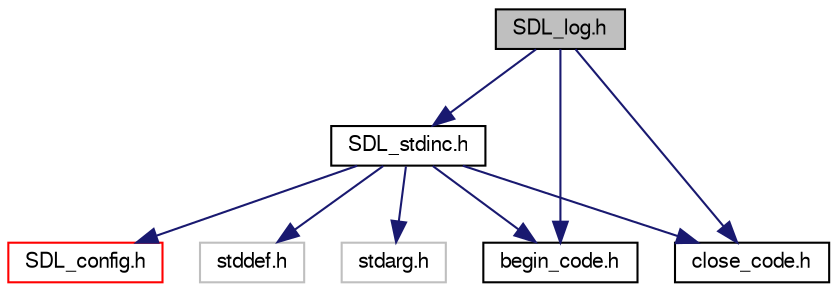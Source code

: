 digraph "SDL_log.h"
{
  edge [fontname="FreeSans",fontsize="10",labelfontname="FreeSans",labelfontsize="10"];
  node [fontname="FreeSans",fontsize="10",shape=record];
  Node1 [label="SDL_log.h",height=0.2,width=0.4,color="black", fillcolor="grey75", style="filled", fontcolor="black"];
  Node1 -> Node2 [color="midnightblue",fontsize="10",style="solid",fontname="FreeSans"];
  Node2 [label="SDL_stdinc.h",height=0.2,width=0.4,color="black", fillcolor="white", style="filled",URL="$d9/d24/_s_d_l__stdinc_8h.html"];
  Node2 -> Node3 [color="midnightblue",fontsize="10",style="solid",fontname="FreeSans"];
  Node3 [label="SDL_config.h",height=0.2,width=0.4,color="red", fillcolor="white", style="filled",URL="$d1/d8f/_s_d_l__config_8h.html"];
  Node2 -> Node4 [color="midnightblue",fontsize="10",style="solid",fontname="FreeSans"];
  Node4 [label="stddef.h",height=0.2,width=0.4,color="grey75", fillcolor="white", style="filled"];
  Node2 -> Node5 [color="midnightblue",fontsize="10",style="solid",fontname="FreeSans"];
  Node5 [label="stdarg.h",height=0.2,width=0.4,color="grey75", fillcolor="white", style="filled"];
  Node2 -> Node6 [color="midnightblue",fontsize="10",style="solid",fontname="FreeSans"];
  Node6 [label="begin_code.h",height=0.2,width=0.4,color="black", fillcolor="white", style="filled",URL="$d1/d90/begin__code_8h.html"];
  Node2 -> Node7 [color="midnightblue",fontsize="10",style="solid",fontname="FreeSans"];
  Node7 [label="close_code.h",height=0.2,width=0.4,color="black", fillcolor="white", style="filled",URL="$d0/d2e/close__code_8h.html"];
  Node1 -> Node6 [color="midnightblue",fontsize="10",style="solid",fontname="FreeSans"];
  Node1 -> Node7 [color="midnightblue",fontsize="10",style="solid",fontname="FreeSans"];
}
